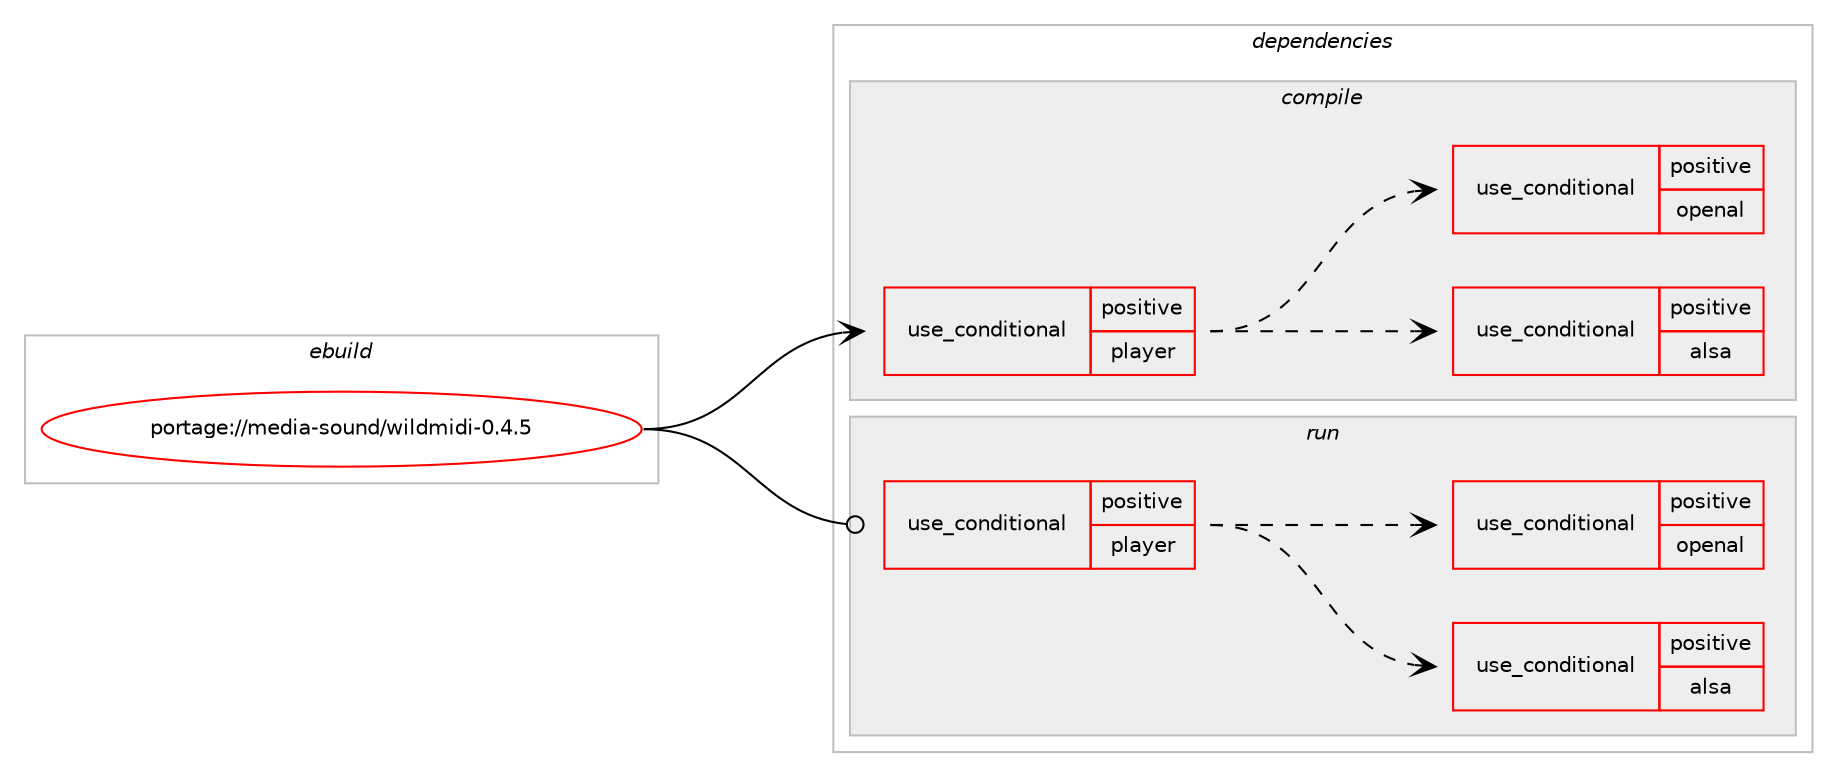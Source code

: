 digraph prolog {

# *************
# Graph options
# *************

newrank=true;
concentrate=true;
compound=true;
graph [rankdir=LR,fontname=Helvetica,fontsize=10,ranksep=1.5];#, ranksep=2.5, nodesep=0.2];
edge  [arrowhead=vee];
node  [fontname=Helvetica,fontsize=10];

# **********
# The ebuild
# **********

subgraph cluster_leftcol {
color=gray;
rank=same;
label=<<i>ebuild</i>>;
id [label="portage://media-sound/wildmidi-0.4.5", color=red, width=4, href="../media-sound/wildmidi-0.4.5.svg"];
}

# ****************
# The dependencies
# ****************

subgraph cluster_midcol {
color=gray;
label=<<i>dependencies</i>>;
subgraph cluster_compile {
fillcolor="#eeeeee";
style=filled;
label=<<i>compile</i>>;
subgraph cond80012 {
dependency165983 [label=<<TABLE BORDER="0" CELLBORDER="1" CELLSPACING="0" CELLPADDING="4"><TR><TD ROWSPAN="3" CELLPADDING="10">use_conditional</TD></TR><TR><TD>positive</TD></TR><TR><TD>player</TD></TR></TABLE>>, shape=none, color=red];
subgraph cond80013 {
dependency165984 [label=<<TABLE BORDER="0" CELLBORDER="1" CELLSPACING="0" CELLPADDING="4"><TR><TD ROWSPAN="3" CELLPADDING="10">use_conditional</TD></TR><TR><TD>positive</TD></TR><TR><TD>alsa</TD></TR></TABLE>>, shape=none, color=red];
# *** BEGIN UNKNOWN DEPENDENCY TYPE (TODO) ***
# dependency165984 -> package_dependency(portage://media-sound/wildmidi-0.4.5,install,no,media-libs,alsa-lib,none,[,,],[],[])
# *** END UNKNOWN DEPENDENCY TYPE (TODO) ***

}
dependency165983:e -> dependency165984:w [weight=20,style="dashed",arrowhead="vee"];
subgraph cond80014 {
dependency165985 [label=<<TABLE BORDER="0" CELLBORDER="1" CELLSPACING="0" CELLPADDING="4"><TR><TD ROWSPAN="3" CELLPADDING="10">use_conditional</TD></TR><TR><TD>positive</TD></TR><TR><TD>openal</TD></TR></TABLE>>, shape=none, color=red];
# *** BEGIN UNKNOWN DEPENDENCY TYPE (TODO) ***
# dependency165985 -> package_dependency(portage://media-sound/wildmidi-0.4.5,install,no,media-libs,openal,none,[,,],[],[])
# *** END UNKNOWN DEPENDENCY TYPE (TODO) ***

}
dependency165983:e -> dependency165985:w [weight=20,style="dashed",arrowhead="vee"];
}
id:e -> dependency165983:w [weight=20,style="solid",arrowhead="vee"];
}
subgraph cluster_compileandrun {
fillcolor="#eeeeee";
style=filled;
label=<<i>compile and run</i>>;
}
subgraph cluster_run {
fillcolor="#eeeeee";
style=filled;
label=<<i>run</i>>;
subgraph cond80015 {
dependency165986 [label=<<TABLE BORDER="0" CELLBORDER="1" CELLSPACING="0" CELLPADDING="4"><TR><TD ROWSPAN="3" CELLPADDING="10">use_conditional</TD></TR><TR><TD>positive</TD></TR><TR><TD>player</TD></TR></TABLE>>, shape=none, color=red];
subgraph cond80016 {
dependency165987 [label=<<TABLE BORDER="0" CELLBORDER="1" CELLSPACING="0" CELLPADDING="4"><TR><TD ROWSPAN="3" CELLPADDING="10">use_conditional</TD></TR><TR><TD>positive</TD></TR><TR><TD>alsa</TD></TR></TABLE>>, shape=none, color=red];
# *** BEGIN UNKNOWN DEPENDENCY TYPE (TODO) ***
# dependency165987 -> package_dependency(portage://media-sound/wildmidi-0.4.5,run,no,media-libs,alsa-lib,none,[,,],[],[])
# *** END UNKNOWN DEPENDENCY TYPE (TODO) ***

}
dependency165986:e -> dependency165987:w [weight=20,style="dashed",arrowhead="vee"];
subgraph cond80017 {
dependency165988 [label=<<TABLE BORDER="0" CELLBORDER="1" CELLSPACING="0" CELLPADDING="4"><TR><TD ROWSPAN="3" CELLPADDING="10">use_conditional</TD></TR><TR><TD>positive</TD></TR><TR><TD>openal</TD></TR></TABLE>>, shape=none, color=red];
# *** BEGIN UNKNOWN DEPENDENCY TYPE (TODO) ***
# dependency165988 -> package_dependency(portage://media-sound/wildmidi-0.4.5,run,no,media-libs,openal,none,[,,],[],[])
# *** END UNKNOWN DEPENDENCY TYPE (TODO) ***

}
dependency165986:e -> dependency165988:w [weight=20,style="dashed",arrowhead="vee"];
}
id:e -> dependency165986:w [weight=20,style="solid",arrowhead="odot"];
# *** BEGIN UNKNOWN DEPENDENCY TYPE (TODO) ***
# id -> package_dependency(portage://media-sound/wildmidi-0.4.5,run,no,media-sound,timidity-freepats,none,[,,],[],[])
# *** END UNKNOWN DEPENDENCY TYPE (TODO) ***

}
}

# **************
# The candidates
# **************

subgraph cluster_choices {
rank=same;
color=gray;
label=<<i>candidates</i>>;

}

}
